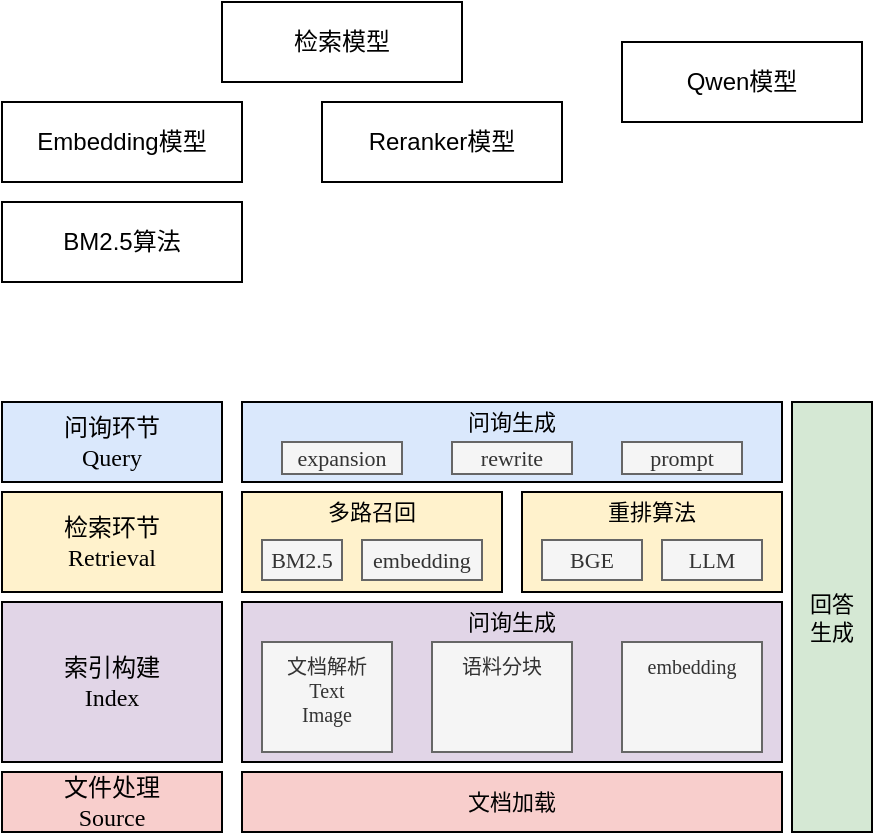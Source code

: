 <mxfile version="24.7.7">
  <diagram name="第 1 页" id="MafnV5kA-N-Bn0CcQXsm">
    <mxGraphModel dx="1060" dy="760" grid="1" gridSize="5" guides="1" tooltips="1" connect="1" arrows="1" fold="1" page="0" pageScale="1" pageWidth="827" pageHeight="1169" math="0" shadow="0">
      <root>
        <mxCell id="0" />
        <mxCell id="1" parent="0" />
        <mxCell id="W3ZhN9rzalotpdxbDRm3-1" value="Qwen模型" style="rounded=0;whiteSpace=wrap;html=1;" parent="1" vertex="1">
          <mxGeometry x="300" y="-110" width="120" height="40" as="geometry" />
        </mxCell>
        <mxCell id="W3ZhN9rzalotpdxbDRm3-2" value="Embedding模型" style="rounded=0;whiteSpace=wrap;html=1;" parent="1" vertex="1">
          <mxGeometry x="-10" y="-80" width="120" height="40" as="geometry" />
        </mxCell>
        <mxCell id="W3ZhN9rzalotpdxbDRm3-3" value="BM2.5算法" style="rounded=0;whiteSpace=wrap;html=1;" parent="1" vertex="1">
          <mxGeometry x="-10" y="-30" width="120" height="40" as="geometry" />
        </mxCell>
        <mxCell id="W3ZhN9rzalotpdxbDRm3-4" value="检索模型" style="rounded=0;whiteSpace=wrap;html=1;" parent="1" vertex="1">
          <mxGeometry x="100" y="-130" width="120" height="40" as="geometry" />
        </mxCell>
        <mxCell id="O_Eo14AQ1HiPcfrSu76b-1" value="Reranker模型" style="rounded=0;whiteSpace=wrap;html=1;" vertex="1" parent="1">
          <mxGeometry x="150" y="-80" width="120" height="40" as="geometry" />
        </mxCell>
        <mxCell id="O_Eo14AQ1HiPcfrSu76b-2" value="&lt;div&gt;&lt;font face=&quot;宋体&quot;&gt;问询环节&lt;/font&gt;&lt;/div&gt;Query" style="rounded=0;whiteSpace=wrap;html=1;fillColor=#dae8fc;strokeColor=#000000;fontFamily=Times New Roman;" vertex="1" parent="1">
          <mxGeometry x="-10" y="70" width="110" height="40" as="geometry" />
        </mxCell>
        <mxCell id="O_Eo14AQ1HiPcfrSu76b-3" value="&lt;div style=&quot;font-size: 11px;&quot;&gt;&lt;font face=&quot;宋体&quot;&gt;问询生成&lt;/font&gt;&lt;/div&gt;" style="rounded=0;whiteSpace=wrap;html=1;fillColor=#dae8fc;strokeColor=#000000;verticalAlign=top;fontSize=11;fontFamily=Times New Roman;spacing=-1;" vertex="1" parent="1">
          <mxGeometry x="110" y="70" width="270" height="40" as="geometry" />
        </mxCell>
        <mxCell id="O_Eo14AQ1HiPcfrSu76b-4" value="&lt;span style=&quot;font-size: 11px;&quot;&gt;expansion&lt;/span&gt;" style="rounded=0;whiteSpace=wrap;html=1;verticalAlign=middle;fontFamily=Times New Roman;fillColor=#f5f5f5;strokeColor=#666666;strokeWidth=1;fontColor=#333333;" vertex="1" parent="1">
          <mxGeometry x="130" y="90" width="60" height="16" as="geometry" />
        </mxCell>
        <mxCell id="O_Eo14AQ1HiPcfrSu76b-6" value="&lt;span style=&quot;font-size: 11px;&quot;&gt;rewrite&lt;/span&gt;" style="rounded=0;whiteSpace=wrap;html=1;verticalAlign=middle;fontFamily=Times New Roman;fillColor=#f5f5f5;strokeColor=#666666;strokeWidth=1;fontColor=#333333;" vertex="1" parent="1">
          <mxGeometry x="215" y="90" width="60" height="16" as="geometry" />
        </mxCell>
        <mxCell id="O_Eo14AQ1HiPcfrSu76b-7" value="&lt;span style=&quot;font-size: 11px;&quot;&gt;prompt&lt;/span&gt;" style="rounded=0;whiteSpace=wrap;html=1;verticalAlign=middle;fontFamily=Times New Roman;fillColor=#f5f5f5;strokeColor=#666666;strokeWidth=1;fontColor=#333333;" vertex="1" parent="1">
          <mxGeometry x="300" y="90" width="60" height="16" as="geometry" />
        </mxCell>
        <mxCell id="O_Eo14AQ1HiPcfrSu76b-8" value="&lt;div&gt;&lt;font face=&quot;宋体&quot;&gt;检索环节&lt;/font&gt;&lt;/div&gt;Retrieval" style="rounded=0;whiteSpace=wrap;html=1;fillColor=#fff2cc;strokeColor=#000000;fontFamily=Times New Roman;" vertex="1" parent="1">
          <mxGeometry x="-10" y="115" width="110" height="50" as="geometry" />
        </mxCell>
        <mxCell id="O_Eo14AQ1HiPcfrSu76b-10" value="&lt;div style=&quot;font-size: 11px;&quot;&gt;多路召回&lt;/div&gt;" style="rounded=0;whiteSpace=wrap;html=1;fillColor=#fff2cc;strokeColor=#000000;verticalAlign=top;fontSize=11;fontFamily=宋体;spacing=-1;" vertex="1" parent="1">
          <mxGeometry x="110" y="115" width="130" height="50" as="geometry" />
        </mxCell>
        <mxCell id="O_Eo14AQ1HiPcfrSu76b-11" value="&lt;span style=&quot;font-size: 11px;&quot;&gt;BM2.5&lt;/span&gt;" style="rounded=0;whiteSpace=wrap;html=1;verticalAlign=middle;fontFamily=Times New Roman;fillColor=#f5f5f5;strokeColor=#666666;strokeWidth=1;fontColor=#333333;" vertex="1" parent="1">
          <mxGeometry x="120" y="139" width="40" height="20" as="geometry" />
        </mxCell>
        <mxCell id="O_Eo14AQ1HiPcfrSu76b-12" value="&lt;span style=&quot;font-size: 11px;&quot;&gt;embedding&lt;/span&gt;" style="rounded=0;whiteSpace=wrap;html=1;verticalAlign=middle;fontFamily=Times New Roman;fillColor=#f5f5f5;strokeColor=#666666;strokeWidth=1;fontColor=#333333;" vertex="1" parent="1">
          <mxGeometry x="170" y="139" width="60" height="20" as="geometry" />
        </mxCell>
        <mxCell id="O_Eo14AQ1HiPcfrSu76b-13" value="&lt;div style=&quot;font-size: 11px;&quot;&gt;重排算法&lt;/div&gt;" style="rounded=0;whiteSpace=wrap;html=1;fillColor=#fff2cc;strokeColor=#000000;verticalAlign=top;fontSize=11;fontFamily=宋体;spacing=-1;" vertex="1" parent="1">
          <mxGeometry x="250" y="115" width="130" height="50" as="geometry" />
        </mxCell>
        <mxCell id="O_Eo14AQ1HiPcfrSu76b-14" value="&lt;div style=&quot;font-size: 11px;&quot;&gt;回答&lt;/div&gt;&lt;div style=&quot;font-size: 11px;&quot;&gt;生成&lt;/div&gt;" style="rounded=0;whiteSpace=wrap;html=1;fillColor=#d5e8d4;strokeColor=#000000;verticalAlign=middle;fontSize=11;fontFamily=宋体;" vertex="1" parent="1">
          <mxGeometry x="385" y="70" width="40" height="215" as="geometry" />
        </mxCell>
        <mxCell id="O_Eo14AQ1HiPcfrSu76b-15" value="&lt;span style=&quot;font-size: 11px;&quot;&gt;BGE&lt;/span&gt;" style="rounded=0;whiteSpace=wrap;html=1;verticalAlign=middle;fontFamily=Times New Roman;fillColor=#f5f5f5;strokeColor=#666666;strokeWidth=1;fontColor=#333333;" vertex="1" parent="1">
          <mxGeometry x="260" y="139" width="50" height="20" as="geometry" />
        </mxCell>
        <mxCell id="O_Eo14AQ1HiPcfrSu76b-16" value="&lt;span style=&quot;font-size: 11px;&quot;&gt;LLM&lt;/span&gt;" style="rounded=0;whiteSpace=wrap;html=1;verticalAlign=middle;fontFamily=Times New Roman;fillColor=#f5f5f5;strokeColor=#666666;strokeWidth=1;fontColor=#333333;" vertex="1" parent="1">
          <mxGeometry x="320" y="139" width="50" height="20" as="geometry" />
        </mxCell>
        <mxCell id="O_Eo14AQ1HiPcfrSu76b-17" value="&lt;div&gt;&lt;font face=&quot;宋体&quot;&gt;索引构建&lt;/font&gt;&lt;/div&gt;Index" style="rounded=0;whiteSpace=wrap;html=1;fillColor=#e1d5e7;strokeColor=#000000;fontFamily=Times New Roman;" vertex="1" parent="1">
          <mxGeometry x="-10" y="170" width="110" height="80" as="geometry" />
        </mxCell>
        <mxCell id="O_Eo14AQ1HiPcfrSu76b-18" value="&lt;div&gt;&lt;font face=&quot;宋体&quot;&gt;文件处理&lt;/font&gt;&lt;/div&gt;Source" style="rounded=0;whiteSpace=wrap;html=1;fillColor=#f8cecc;strokeColor=#000000;fontFamily=Times New Roman;" vertex="1" parent="1">
          <mxGeometry x="-10" y="255" width="110" height="30" as="geometry" />
        </mxCell>
        <mxCell id="O_Eo14AQ1HiPcfrSu76b-19" value="&lt;div style=&quot;font-size: 11px;&quot;&gt;&lt;font face=&quot;宋体&quot;&gt;问询生成&lt;/font&gt;&lt;/div&gt;" style="rounded=0;whiteSpace=wrap;html=1;fillColor=#e1d5e7;strokeColor=#000000;verticalAlign=top;fontSize=11;fontFamily=Times New Roman;spacing=-1;" vertex="1" parent="1">
          <mxGeometry x="110" y="170" width="270" height="80" as="geometry" />
        </mxCell>
        <mxCell id="O_Eo14AQ1HiPcfrSu76b-20" value="&lt;div style=&quot;font-size: 11px;&quot;&gt;&lt;font face=&quot;宋体&quot;&gt;文档加载&lt;/font&gt;&lt;/div&gt;" style="rounded=0;whiteSpace=wrap;html=1;fillColor=#f8cecc;strokeColor=#000000;verticalAlign=middle;fontSize=11;fontFamily=Times New Roman;" vertex="1" parent="1">
          <mxGeometry x="110" y="255" width="270" height="30" as="geometry" />
        </mxCell>
        <mxCell id="O_Eo14AQ1HiPcfrSu76b-21" value="文档解析&lt;div&gt;&lt;span style=&quot;background-color: initial; font-family: &amp;quot;Times New Roman&amp;quot;; text-align: left;&quot;&gt;Text&lt;/span&gt;&lt;div&gt;&lt;div&gt;&lt;font face=&quot;Times New Roman&quot;&gt;Image&lt;/font&gt;&lt;/div&gt;&lt;/div&gt;&lt;/div&gt;" style="rounded=0;whiteSpace=wrap;html=1;verticalAlign=top;fontFamily=宋体;fillColor=#f5f5f5;strokeColor=#666666;strokeWidth=1;fontColor=#333333;fontSize=10;" vertex="1" parent="1">
          <mxGeometry x="120" y="190" width="65" height="55" as="geometry" />
        </mxCell>
        <mxCell id="O_Eo14AQ1HiPcfrSu76b-23" value="语料分块" style="rounded=0;whiteSpace=wrap;html=1;verticalAlign=top;fontFamily=宋体;fillColor=#f5f5f5;strokeColor=#666666;strokeWidth=1;fontColor=#333333;fontSize=10;" vertex="1" parent="1">
          <mxGeometry x="205" y="190" width="70" height="55" as="geometry" />
        </mxCell>
        <mxCell id="O_Eo14AQ1HiPcfrSu76b-24" value="embedding" style="rounded=0;whiteSpace=wrap;html=1;verticalAlign=top;fontFamily=Times New Roman;fillColor=#f5f5f5;strokeColor=#666666;strokeWidth=1;fontColor=#333333;fontSize=10;" vertex="1" parent="1">
          <mxGeometry x="300" y="190" width="70" height="55" as="geometry" />
        </mxCell>
      </root>
    </mxGraphModel>
  </diagram>
</mxfile>
